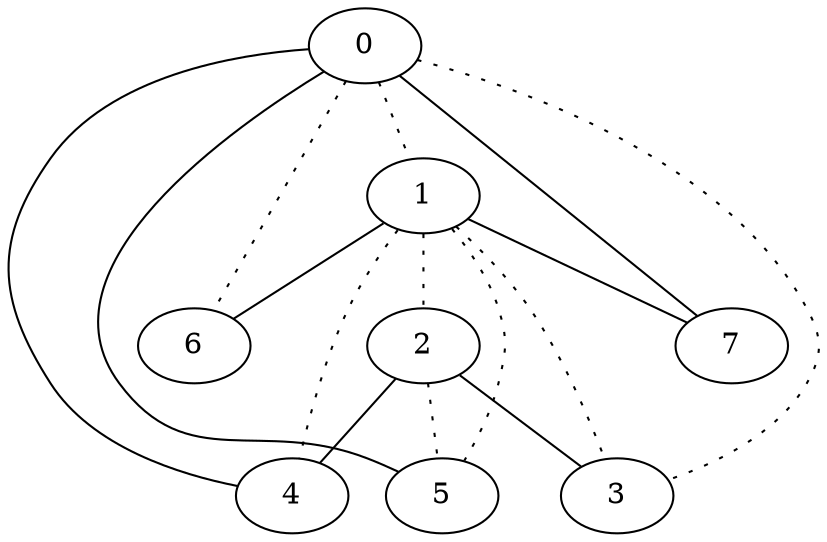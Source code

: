 graph {
a0[label=0];
a1[label=1];
a2[label=2];
a3[label=3];
a4[label=4];
a5[label=5];
a6[label=6];
a7[label=7];
a0 -- a1 [style=dotted];
a0 -- a3 [style=dotted];
a0 -- a4;
a0 -- a5;
a0 -- a6 [style=dotted];
a0 -- a7;
a1 -- a2 [style=dotted];
a1 -- a3 [style=dotted];
a1 -- a4 [style=dotted];
a1 -- a5 [style=dotted];
a1 -- a6;
a1 -- a7;
a2 -- a3;
a2 -- a4;
a2 -- a5 [style=dotted];
}
